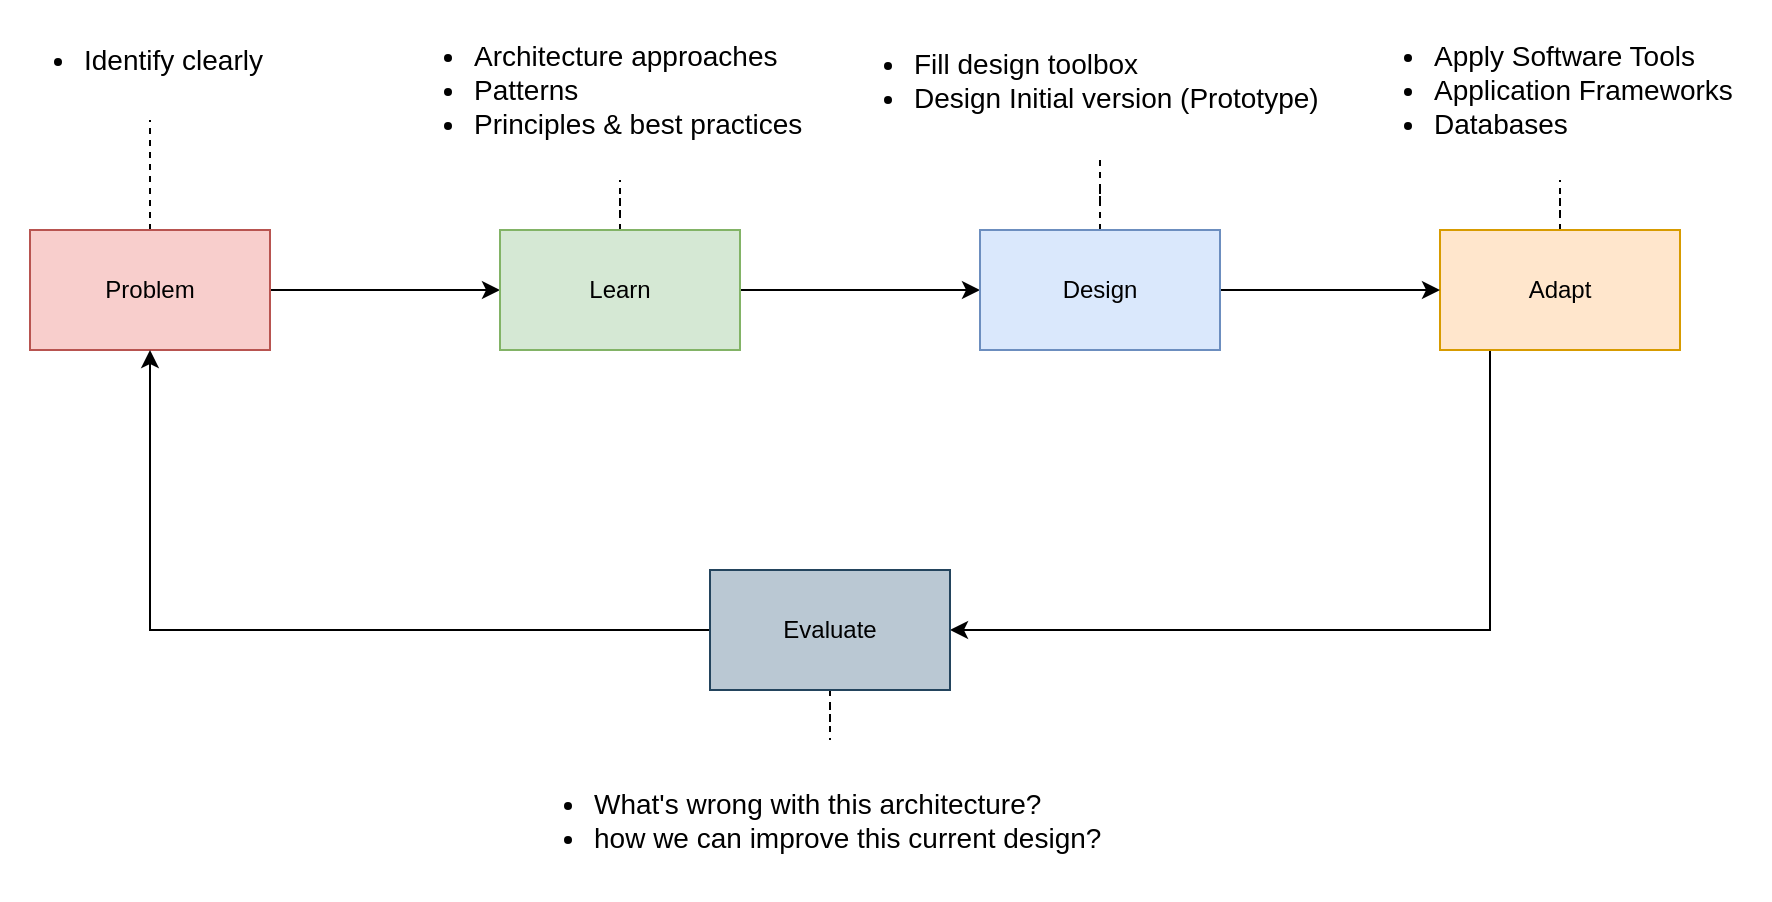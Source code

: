 <mxfile version="24.1.0" type="device">
  <diagram name="Page-1" id="MwBE6oOL2N1eClu3vzFH">
    <mxGraphModel dx="1084" dy="951" grid="1" gridSize="10" guides="1" tooltips="1" connect="1" arrows="1" fold="1" page="1" pageScale="1" pageWidth="850" pageHeight="1100" math="0" shadow="0">
      <root>
        <mxCell id="0" />
        <mxCell id="1" parent="0" />
        <mxCell id="m6S9LD4SkrAyg9ewOb2b-6" style="edgeStyle=orthogonalEdgeStyle;rounded=0;orthogonalLoop=1;jettySize=auto;html=1;entryX=0;entryY=0.5;entryDx=0;entryDy=0;" parent="1" source="m6S9LD4SkrAyg9ewOb2b-1" target="m6S9LD4SkrAyg9ewOb2b-2" edge="1">
          <mxGeometry relative="1" as="geometry" />
        </mxCell>
        <mxCell id="sT9mULu3zec0IayDAC_C-2" style="edgeStyle=orthogonalEdgeStyle;rounded=0;orthogonalLoop=1;jettySize=auto;html=1;endArrow=none;endFill=0;dashed=1;" edge="1" parent="1" source="m6S9LD4SkrAyg9ewOb2b-1" target="sT9mULu3zec0IayDAC_C-1">
          <mxGeometry relative="1" as="geometry" />
        </mxCell>
        <mxCell id="m6S9LD4SkrAyg9ewOb2b-1" value="Problem" style="rounded=0;whiteSpace=wrap;html=1;fillColor=#f8cecc;strokeColor=#b85450;" parent="1" vertex="1">
          <mxGeometry x="190" y="330" width="120" height="60" as="geometry" />
        </mxCell>
        <mxCell id="m6S9LD4SkrAyg9ewOb2b-7" style="edgeStyle=orthogonalEdgeStyle;rounded=0;orthogonalLoop=1;jettySize=auto;html=1;entryX=0;entryY=0.5;entryDx=0;entryDy=0;" parent="1" source="m6S9LD4SkrAyg9ewOb2b-2" target="m6S9LD4SkrAyg9ewOb2b-4" edge="1">
          <mxGeometry relative="1" as="geometry" />
        </mxCell>
        <mxCell id="sT9mULu3zec0IayDAC_C-5" style="edgeStyle=orthogonalEdgeStyle;rounded=0;orthogonalLoop=1;jettySize=auto;html=1;endArrow=none;endFill=0;dashed=1;" edge="1" parent="1" source="m6S9LD4SkrAyg9ewOb2b-2" target="sT9mULu3zec0IayDAC_C-4">
          <mxGeometry relative="1" as="geometry" />
        </mxCell>
        <mxCell id="m6S9LD4SkrAyg9ewOb2b-2" value="Learn" style="rounded=0;whiteSpace=wrap;html=1;fillColor=#d5e8d4;strokeColor=#82b366;" parent="1" vertex="1">
          <mxGeometry x="425" y="330" width="120" height="60" as="geometry" />
        </mxCell>
        <mxCell id="m6S9LD4SkrAyg9ewOb2b-9" style="edgeStyle=orthogonalEdgeStyle;rounded=0;orthogonalLoop=1;jettySize=auto;html=1;entryX=1;entryY=0.5;entryDx=0;entryDy=0;" parent="1" source="m6S9LD4SkrAyg9ewOb2b-3" target="m6S9LD4SkrAyg9ewOb2b-5" edge="1">
          <mxGeometry relative="1" as="geometry">
            <Array as="points">
              <mxPoint x="920" y="530" />
            </Array>
          </mxGeometry>
        </mxCell>
        <mxCell id="sT9mULu3zec0IayDAC_C-9" style="edgeStyle=orthogonalEdgeStyle;rounded=0;orthogonalLoop=1;jettySize=auto;html=1;endArrow=none;endFill=0;dashed=1;" edge="1" parent="1" source="m6S9LD4SkrAyg9ewOb2b-3" target="sT9mULu3zec0IayDAC_C-8">
          <mxGeometry relative="1" as="geometry" />
        </mxCell>
        <mxCell id="m6S9LD4SkrAyg9ewOb2b-3" value="Adapt" style="rounded=0;whiteSpace=wrap;html=1;fillColor=#ffe6cc;strokeColor=#d79b00;" parent="1" vertex="1">
          <mxGeometry x="895" y="330" width="120" height="60" as="geometry" />
        </mxCell>
        <mxCell id="m6S9LD4SkrAyg9ewOb2b-8" style="edgeStyle=orthogonalEdgeStyle;rounded=0;orthogonalLoop=1;jettySize=auto;html=1;" parent="1" source="m6S9LD4SkrAyg9ewOb2b-4" target="m6S9LD4SkrAyg9ewOb2b-3" edge="1">
          <mxGeometry relative="1" as="geometry" />
        </mxCell>
        <mxCell id="sT9mULu3zec0IayDAC_C-7" style="edgeStyle=orthogonalEdgeStyle;rounded=0;orthogonalLoop=1;jettySize=auto;html=1;endArrow=none;endFill=0;dashed=1;" edge="1" parent="1" source="m6S9LD4SkrAyg9ewOb2b-4" target="sT9mULu3zec0IayDAC_C-6">
          <mxGeometry relative="1" as="geometry" />
        </mxCell>
        <mxCell id="m6S9LD4SkrAyg9ewOb2b-4" value="Design" style="rounded=0;whiteSpace=wrap;html=1;fillColor=#dae8fc;strokeColor=#6c8ebf;" parent="1" vertex="1">
          <mxGeometry x="665" y="330" width="120" height="60" as="geometry" />
        </mxCell>
        <mxCell id="m6S9LD4SkrAyg9ewOb2b-10" style="edgeStyle=orthogonalEdgeStyle;rounded=0;orthogonalLoop=1;jettySize=auto;html=1;entryX=0.5;entryY=1;entryDx=0;entryDy=0;" parent="1" source="m6S9LD4SkrAyg9ewOb2b-5" target="m6S9LD4SkrAyg9ewOb2b-1" edge="1">
          <mxGeometry relative="1" as="geometry" />
        </mxCell>
        <mxCell id="sT9mULu3zec0IayDAC_C-11" style="edgeStyle=orthogonalEdgeStyle;rounded=0;orthogonalLoop=1;jettySize=auto;html=1;endArrow=none;endFill=0;dashed=1;" edge="1" parent="1" source="m6S9LD4SkrAyg9ewOb2b-5" target="sT9mULu3zec0IayDAC_C-10">
          <mxGeometry relative="1" as="geometry" />
        </mxCell>
        <mxCell id="m6S9LD4SkrAyg9ewOb2b-5" value="Evaluate" style="rounded=0;whiteSpace=wrap;html=1;fillColor=#bac8d3;strokeColor=#23445d;" parent="1" vertex="1">
          <mxGeometry x="530" y="500" width="120" height="60" as="geometry" />
        </mxCell>
        <mxCell id="sT9mULu3zec0IayDAC_C-1" value="&lt;ul&gt;&lt;li&gt;Identify clearly&lt;/li&gt;&lt;/ul&gt;" style="text;html=1;align=left;verticalAlign=middle;resizable=0;points=[];autosize=1;strokeColor=none;fillColor=none;fontSize=14;" vertex="1" parent="1">
          <mxGeometry x="175" y="215" width="150" height="60" as="geometry" />
        </mxCell>
        <mxCell id="sT9mULu3zec0IayDAC_C-4" value="&lt;div&gt;&lt;ul&gt;&lt;li&gt;Architecture approaches&lt;/li&gt;&lt;li&gt;Patterns&lt;/li&gt;&lt;li&gt;Principles &amp;amp; best practices&lt;/li&gt;&lt;/ul&gt;&lt;/div&gt;" style="text;html=1;align=left;verticalAlign=middle;resizable=0;points=[];autosize=1;strokeColor=none;fillColor=none;fontSize=14;" vertex="1" parent="1">
          <mxGeometry x="370" y="215" width="230" height="90" as="geometry" />
        </mxCell>
        <mxCell id="sT9mULu3zec0IayDAC_C-6" value="&lt;ul&gt;&lt;li&gt;Fill design toolbox&lt;/li&gt;&lt;li&gt;Design Initial version (Prototype)&lt;/li&gt;&lt;/ul&gt;" style="text;html=1;align=left;verticalAlign=middle;resizable=0;points=[];autosize=1;strokeColor=none;fillColor=none;fontSize=14;" vertex="1" parent="1">
          <mxGeometry x="590" y="215" width="270" height="80" as="geometry" />
        </mxCell>
        <mxCell id="sT9mULu3zec0IayDAC_C-8" value="&lt;ul&gt;&lt;li&gt;Apply Software Tools&lt;/li&gt;&lt;li&gt;Application Frameworks&lt;/li&gt;&lt;li&gt;Databases&lt;/li&gt;&lt;/ul&gt;" style="text;html=1;align=left;verticalAlign=middle;resizable=0;points=[];autosize=1;strokeColor=none;fillColor=none;fontSize=14;" vertex="1" parent="1">
          <mxGeometry x="850" y="215" width="210" height="90" as="geometry" />
        </mxCell>
        <mxCell id="sT9mULu3zec0IayDAC_C-10" value="&lt;ul&gt;&lt;li&gt;What&#39;s wrong with this architecture?&lt;/li&gt;&lt;li&gt;how we can improve this current design?&lt;/li&gt;&lt;/ul&gt;" style="text;html=1;align=left;verticalAlign=middle;resizable=0;points=[];autosize=1;strokeColor=none;fillColor=none;fontSize=14;" vertex="1" parent="1">
          <mxGeometry x="430" y="585" width="320" height="80" as="geometry" />
        </mxCell>
      </root>
    </mxGraphModel>
  </diagram>
</mxfile>
